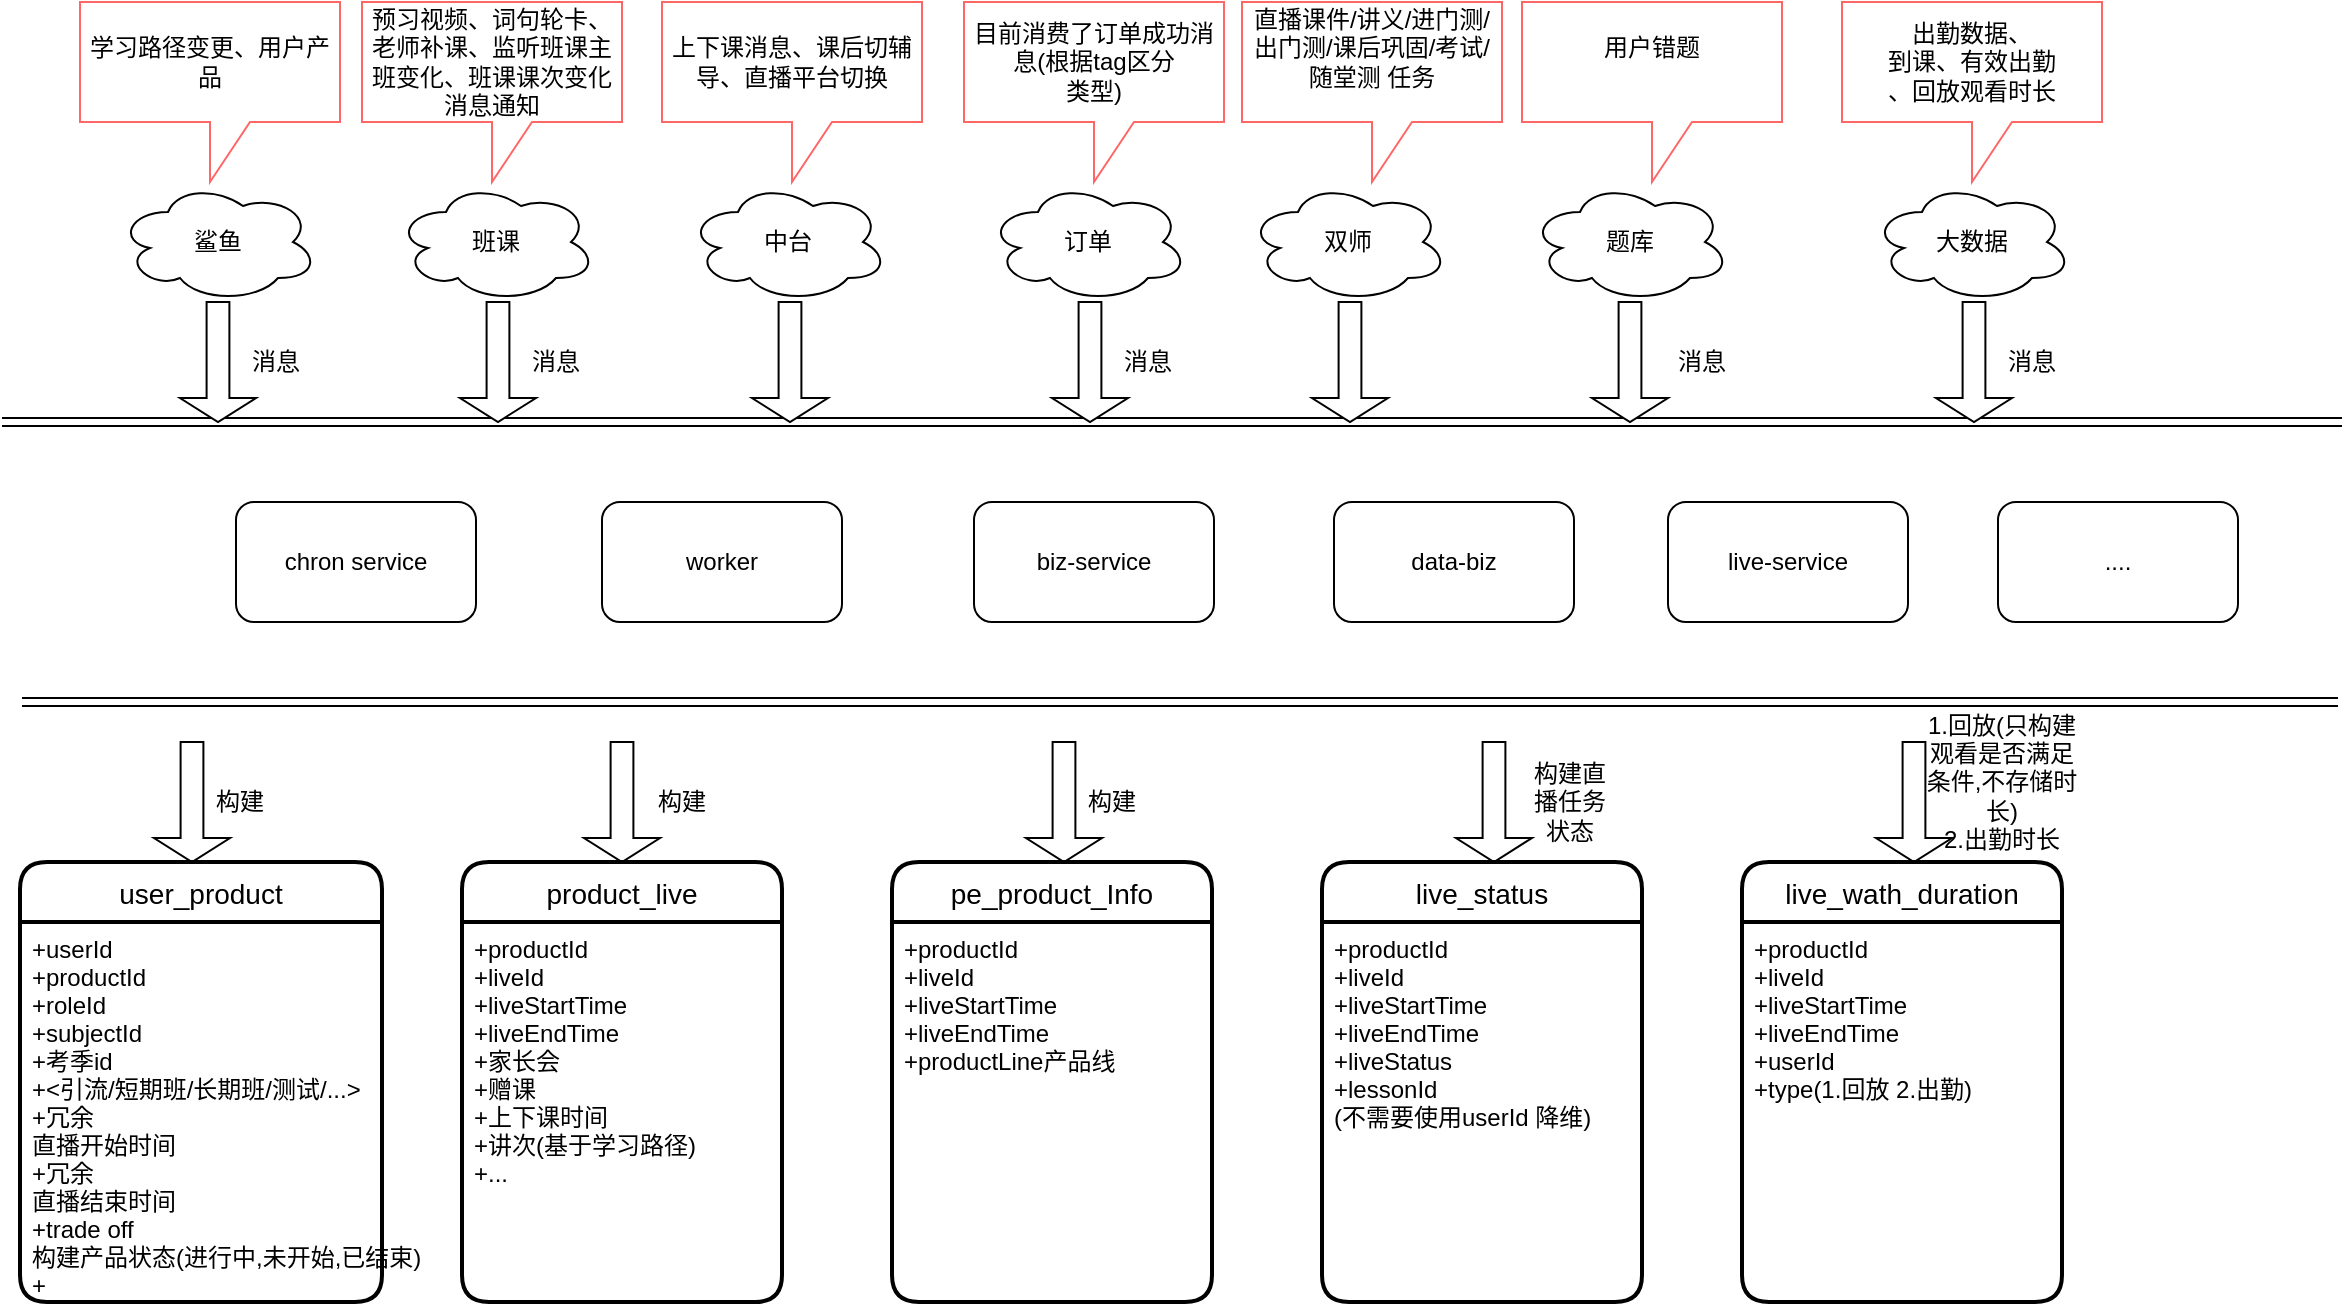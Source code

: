 <mxfile version="13.7.1" type="github"><diagram id="OJfU_61ZrNCylvfCMw03" name="Page-1"><mxGraphModel dx="1186" dy="542" grid="1" gridSize="10" guides="1" tooltips="1" connect="1" arrows="1" fold="1" page="1" pageScale="1" pageWidth="3300" pageHeight="4681" math="0" shadow="0"><root><mxCell id="0"/><mxCell id="1" parent="0"/><mxCell id="8aUG72FUFNIAJ1knr8W7-1" value="鲨鱼" style="ellipse;shape=cloud;whiteSpace=wrap;html=1;align=center;" vertex="1" parent="1"><mxGeometry x="288" y="510" width="100" height="60" as="geometry"/></mxCell><mxCell id="8aUG72FUFNIAJ1knr8W7-2" value="" style="shape=link;html=1;" edge="1" parent="1"><mxGeometry width="100" relative="1" as="geometry"><mxPoint x="230" y="630" as="sourcePoint"/><mxPoint x="1400" y="630" as="targetPoint"/></mxGeometry></mxCell><mxCell id="8aUG72FUFNIAJ1knr8W7-3" value="" style="shape=singleArrow;direction=south;whiteSpace=wrap;html=1;" vertex="1" parent="1"><mxGeometry x="319" y="570" width="38" height="60" as="geometry"/></mxCell><mxCell id="8aUG72FUFNIAJ1knr8W7-4" value="消息" style="text;html=1;strokeColor=none;fillColor=none;align=center;verticalAlign=middle;whiteSpace=wrap;rounded=0;" vertex="1" parent="1"><mxGeometry x="347" y="590" width="40" height="20" as="geometry"/></mxCell><mxCell id="8aUG72FUFNIAJ1knr8W7-5" value="班课" style="ellipse;shape=cloud;whiteSpace=wrap;html=1;align=center;" vertex="1" parent="1"><mxGeometry x="427" y="510" width="100" height="60" as="geometry"/></mxCell><mxCell id="8aUG72FUFNIAJ1knr8W7-6" value="" style="shape=singleArrow;direction=south;whiteSpace=wrap;html=1;" vertex="1" parent="1"><mxGeometry x="459" y="570" width="38" height="60" as="geometry"/></mxCell><mxCell id="8aUG72FUFNIAJ1knr8W7-7" value="消息" style="text;html=1;strokeColor=none;fillColor=none;align=center;verticalAlign=middle;whiteSpace=wrap;rounded=0;" vertex="1" parent="1"><mxGeometry x="487" y="590" width="40" height="20" as="geometry"/></mxCell><mxCell id="8aUG72FUFNIAJ1knr8W7-8" value="worker" style="rounded=1;whiteSpace=wrap;html=1;" vertex="1" parent="1"><mxGeometry x="530" y="670" width="120" height="60" as="geometry"/></mxCell><mxCell id="8aUG72FUFNIAJ1knr8W7-9" value="biz-service" style="rounded=1;whiteSpace=wrap;html=1;" vertex="1" parent="1"><mxGeometry x="716" y="670" width="120" height="60" as="geometry"/></mxCell><mxCell id="8aUG72FUFNIAJ1knr8W7-10" value="&lt;span&gt;data-biz&lt;/span&gt;" style="rounded=1;whiteSpace=wrap;html=1;" vertex="1" parent="1"><mxGeometry x="896" y="670" width="120" height="60" as="geometry"/></mxCell><mxCell id="8aUG72FUFNIAJ1knr8W7-11" value="中台" style="ellipse;shape=cloud;whiteSpace=wrap;html=1;align=center;" vertex="1" parent="1"><mxGeometry x="573" y="510" width="100" height="60" as="geometry"/></mxCell><mxCell id="8aUG72FUFNIAJ1knr8W7-12" value="" style="shape=singleArrow;direction=south;whiteSpace=wrap;html=1;" vertex="1" parent="1"><mxGeometry x="605" y="570" width="38" height="60" as="geometry"/></mxCell><mxCell id="8aUG72FUFNIAJ1knr8W7-13" value="订单" style="ellipse;shape=cloud;whiteSpace=wrap;html=1;align=center;" vertex="1" parent="1"><mxGeometry x="723" y="510" width="100" height="60" as="geometry"/></mxCell><mxCell id="8aUG72FUFNIAJ1knr8W7-14" value="" style="shape=singleArrow;direction=south;whiteSpace=wrap;html=1;" vertex="1" parent="1"><mxGeometry x="755" y="570" width="38" height="60" as="geometry"/></mxCell><mxCell id="8aUG72FUFNIAJ1knr8W7-15" value="消息" style="text;html=1;strokeColor=none;fillColor=none;align=center;verticalAlign=middle;whiteSpace=wrap;rounded=0;" vertex="1" parent="1"><mxGeometry x="783" y="590" width="40" height="20" as="geometry"/></mxCell><mxCell id="8aUG72FUFNIAJ1knr8W7-16" value="" style="shape=link;html=1;" edge="1" parent="1"><mxGeometry width="100" relative="1" as="geometry"><mxPoint x="240" y="770" as="sourcePoint"/><mxPoint x="1398" y="770" as="targetPoint"/></mxGeometry></mxCell><mxCell id="8aUG72FUFNIAJ1knr8W7-17" value="" style="shape=singleArrow;direction=south;whiteSpace=wrap;html=1;" vertex="1" parent="1"><mxGeometry x="306" y="790" width="38" height="60" as="geometry"/></mxCell><mxCell id="8aUG72FUFNIAJ1knr8W7-18" value="" style="shape=singleArrow;direction=south;whiteSpace=wrap;html=1;" vertex="1" parent="1"><mxGeometry x="521" y="790" width="38" height="60" as="geometry"/></mxCell><mxCell id="8aUG72FUFNIAJ1knr8W7-19" value="构建" style="text;html=1;strokeColor=none;fillColor=none;align=center;verticalAlign=middle;whiteSpace=wrap;rounded=0;" vertex="1" parent="1"><mxGeometry x="329" y="810" width="40" height="20" as="geometry"/></mxCell><mxCell id="8aUG72FUFNIAJ1knr8W7-20" value="构建" style="text;html=1;strokeColor=none;fillColor=none;align=center;verticalAlign=middle;whiteSpace=wrap;rounded=0;" vertex="1" parent="1"><mxGeometry x="550" y="810" width="40" height="20" as="geometry"/></mxCell><mxCell id="8aUG72FUFNIAJ1knr8W7-21" value="双师" style="ellipse;shape=cloud;whiteSpace=wrap;html=1;align=center;" vertex="1" parent="1"><mxGeometry x="853" y="510" width="100" height="60" as="geometry"/></mxCell><mxCell id="8aUG72FUFNIAJ1knr8W7-22" value="" style="shape=singleArrow;direction=south;whiteSpace=wrap;html=1;" vertex="1" parent="1"><mxGeometry x="885" y="570" width="38" height="60" as="geometry"/></mxCell><mxCell id="8aUG72FUFNIAJ1knr8W7-23" value="" style="shape=singleArrow;direction=south;whiteSpace=wrap;html=1;" vertex="1" parent="1"><mxGeometry x="742" y="790" width="38" height="60" as="geometry"/></mxCell><mxCell id="8aUG72FUFNIAJ1knr8W7-24" value="构建" style="text;html=1;strokeColor=none;fillColor=none;align=center;verticalAlign=middle;whiteSpace=wrap;rounded=0;" vertex="1" parent="1"><mxGeometry x="765" y="810" width="40" height="20" as="geometry"/></mxCell><mxCell id="8aUG72FUFNIAJ1knr8W7-25" value="" style="shape=singleArrow;direction=south;whiteSpace=wrap;html=1;" vertex="1" parent="1"><mxGeometry x="957" y="790" width="38" height="60" as="geometry"/></mxCell><mxCell id="8aUG72FUFNIAJ1knr8W7-26" value="构建直播任务状态" style="text;html=1;strokeColor=none;fillColor=none;align=center;verticalAlign=middle;whiteSpace=wrap;rounded=0;" vertex="1" parent="1"><mxGeometry x="994" y="810" width="40" height="20" as="geometry"/></mxCell><mxCell id="8aUG72FUFNIAJ1knr8W7-27" value="题库" style="ellipse;shape=cloud;whiteSpace=wrap;html=1;align=center;" vertex="1" parent="1"><mxGeometry x="994" y="510" width="100" height="60" as="geometry"/></mxCell><mxCell id="8aUG72FUFNIAJ1knr8W7-28" value="" style="shape=singleArrow;direction=south;whiteSpace=wrap;html=1;" vertex="1" parent="1"><mxGeometry x="1025" y="570" width="38" height="60" as="geometry"/></mxCell><mxCell id="8aUG72FUFNIAJ1knr8W7-29" value="消息" style="text;html=1;strokeColor=none;fillColor=none;align=center;verticalAlign=middle;whiteSpace=wrap;rounded=0;" vertex="1" parent="1"><mxGeometry x="1060" y="590" width="40" height="20" as="geometry"/></mxCell><mxCell id="8aUG72FUFNIAJ1knr8W7-30" value="user_product" style="swimlane;childLayout=stackLayout;horizontal=1;startSize=30;horizontalStack=0;rounded=1;fontSize=14;fontStyle=0;strokeWidth=2;resizeParent=0;resizeLast=1;shadow=0;dashed=0;align=center;" vertex="1" parent="1"><mxGeometry x="239" y="850" width="181" height="220" as="geometry"/></mxCell><mxCell id="8aUG72FUFNIAJ1knr8W7-31" value="+userId&#10;+productId&#10;+roleId&#10;+subjectId&#10;+考季id&#10;+&lt;引流/短期班/长期班/测试/...&gt;&#10;+冗余&#10;直播开始时间&#10;+冗余&#10;直播结束时间&#10;+trade off&#10;构建产品状态(进行中,未开始,已结束)&#10;+" style="align=left;strokeColor=none;fillColor=none;spacingLeft=4;fontSize=12;verticalAlign=top;resizable=0;rotatable=0;part=1;" vertex="1" parent="8aUG72FUFNIAJ1knr8W7-30"><mxGeometry y="30" width="181" height="190" as="geometry"/></mxCell><mxCell id="8aUG72FUFNIAJ1knr8W7-32" value="live_status" style="swimlane;childLayout=stackLayout;horizontal=1;startSize=30;horizontalStack=0;rounded=1;fontSize=14;fontStyle=0;strokeWidth=2;resizeParent=0;resizeLast=1;shadow=0;dashed=0;align=center;" vertex="1" parent="1"><mxGeometry x="890" y="850" width="160" height="220" as="geometry"/></mxCell><mxCell id="8aUG72FUFNIAJ1knr8W7-33" value="+productId&#10;+liveId&#10;+liveStartTime&#10;+liveEndTime&#10;+liveStatus&#10;+lessonId&#10;(不需要使用userId 降维)" style="align=left;strokeColor=none;fillColor=none;spacingLeft=4;fontSize=12;verticalAlign=top;resizable=0;rotatable=0;part=1;" vertex="1" parent="8aUG72FUFNIAJ1knr8W7-32"><mxGeometry y="30" width="160" height="190" as="geometry"/></mxCell><mxCell id="8aUG72FUFNIAJ1knr8W7-34" value="product_live" style="swimlane;childLayout=stackLayout;horizontal=1;startSize=30;horizontalStack=0;rounded=1;fontSize=14;fontStyle=0;strokeWidth=2;resizeParent=0;resizeLast=1;shadow=0;dashed=0;align=center;" vertex="1" parent="1"><mxGeometry x="460" y="850" width="160" height="220" as="geometry"/></mxCell><mxCell id="8aUG72FUFNIAJ1knr8W7-35" value="+productId&#10;+liveId&#10;+liveStartTime&#10;+liveEndTime&#10;+家长会&#10;+赠课&#10;+上下课时间&#10;+讲次(基于学习路径)&#10;+..." style="align=left;strokeColor=none;fillColor=none;spacingLeft=4;fontSize=12;verticalAlign=top;resizable=0;rotatable=0;part=1;" vertex="1" parent="8aUG72FUFNIAJ1knr8W7-34"><mxGeometry y="30" width="160" height="190" as="geometry"/></mxCell><mxCell id="8aUG72FUFNIAJ1knr8W7-36" value="pe_product_Info" style="swimlane;childLayout=stackLayout;horizontal=1;startSize=30;horizontalStack=0;rounded=1;fontSize=14;fontStyle=0;strokeWidth=2;resizeParent=0;resizeLast=1;shadow=0;dashed=0;align=center;" vertex="1" parent="1"><mxGeometry x="675" y="850" width="160" height="220" as="geometry"/></mxCell><mxCell id="8aUG72FUFNIAJ1knr8W7-37" value="+productId&#10;+liveId&#10;+liveStartTime&#10;+liveEndTime&#10;+productLine产品线" style="align=left;strokeColor=none;fillColor=none;spacingLeft=4;fontSize=12;verticalAlign=top;resizable=0;rotatable=0;part=1;" vertex="1" parent="8aUG72FUFNIAJ1knr8W7-36"><mxGeometry y="30" width="160" height="190" as="geometry"/></mxCell><mxCell id="8aUG72FUFNIAJ1knr8W7-38" value="" style="shape=singleArrow;direction=south;whiteSpace=wrap;html=1;" vertex="1" parent="1"><mxGeometry x="1167" y="790" width="38" height="60" as="geometry"/></mxCell><mxCell id="8aUG72FUFNIAJ1knr8W7-39" value="1.回放(只构建观看是否满足条件,不存储时长)&lt;br&gt;2.出勤时长" style="text;html=1;strokeColor=none;fillColor=none;align=center;verticalAlign=middle;whiteSpace=wrap;rounded=0;" vertex="1" parent="1"><mxGeometry x="1190" y="800" width="80" height="20" as="geometry"/></mxCell><mxCell id="8aUG72FUFNIAJ1knr8W7-40" value="live_wath_duration" style="swimlane;childLayout=stackLayout;horizontal=1;startSize=30;horizontalStack=0;rounded=1;fontSize=14;fontStyle=0;strokeWidth=2;resizeParent=0;resizeLast=1;shadow=0;dashed=0;align=center;" vertex="1" parent="1"><mxGeometry x="1100" y="850" width="160" height="220" as="geometry"/></mxCell><mxCell id="8aUG72FUFNIAJ1knr8W7-41" value="+productId&#10;+liveId&#10;+liveStartTime&#10;+liveEndTime&#10;+userId&#10;+type(1.回放 2.出勤)" style="align=left;strokeColor=none;fillColor=none;spacingLeft=4;fontSize=12;verticalAlign=top;resizable=0;rotatable=0;part=1;" vertex="1" parent="8aUG72FUFNIAJ1knr8W7-40"><mxGeometry y="30" width="160" height="190" as="geometry"/></mxCell><mxCell id="8aUG72FUFNIAJ1knr8W7-42" value="&lt;div&gt;直播课件/&lt;span&gt;讲义/进门测/出门测/课后巩固/考试/随堂测 任务&lt;/span&gt;&lt;/div&gt;&lt;div&gt;&lt;br&gt;&lt;/div&gt;" style="shape=callout;whiteSpace=wrap;html=1;perimeter=calloutPerimeter;strokeColor=#FF6666;" vertex="1" parent="1"><mxGeometry x="850" y="420" width="130" height="90" as="geometry"/></mxCell><mxCell id="8aUG72FUFNIAJ1knr8W7-43" value="目前消费了订单成功消息(根据tag区分&lt;br&gt;类型)" style="shape=callout;whiteSpace=wrap;html=1;perimeter=calloutPerimeter;strokeColor=#FF6666;" vertex="1" parent="1"><mxGeometry x="711" y="420" width="130" height="90" as="geometry"/></mxCell><mxCell id="8aUG72FUFNIAJ1knr8W7-44" value="上下课消息、课后切辅导、直播平台切换" style="shape=callout;whiteSpace=wrap;html=1;perimeter=calloutPerimeter;strokeColor=#FF6666;" vertex="1" parent="1"><mxGeometry x="560" y="420" width="130" height="90" as="geometry"/></mxCell><mxCell id="8aUG72FUFNIAJ1knr8W7-45" value="预习视频、词句轮卡、老师补课、监听班课主班变化、班课课次变化消息通知" style="shape=callout;whiteSpace=wrap;html=1;perimeter=calloutPerimeter;strokeColor=#FF6666;" vertex="1" parent="1"><mxGeometry x="410" y="420" width="130" height="90" as="geometry"/></mxCell><mxCell id="8aUG72FUFNIAJ1knr8W7-46" value="学习路径变更、用户产品" style="shape=callout;whiteSpace=wrap;html=1;perimeter=calloutPerimeter;strokeColor=#FF6666;" vertex="1" parent="1"><mxGeometry x="269" y="420" width="130" height="90" as="geometry"/></mxCell><mxCell id="8aUG72FUFNIAJ1knr8W7-47" value="&lt;div&gt;用户错题&lt;/div&gt;&lt;div&gt;&lt;br&gt;&lt;/div&gt;" style="shape=callout;whiteSpace=wrap;html=1;perimeter=calloutPerimeter;strokeColor=#FF6666;" vertex="1" parent="1"><mxGeometry x="990" y="420" width="130" height="90" as="geometry"/></mxCell><mxCell id="8aUG72FUFNIAJ1knr8W7-48" value="&lt;div&gt;出勤数据、&lt;/div&gt;&lt;div&gt;到课、有效出勤&lt;/div&gt;、回放观看时长" style="shape=callout;whiteSpace=wrap;html=1;perimeter=calloutPerimeter;strokeColor=#FF6666;" vertex="1" parent="1"><mxGeometry x="1150" y="420" width="130" height="90" as="geometry"/></mxCell><mxCell id="8aUG72FUFNIAJ1knr8W7-49" value="大数据" style="ellipse;shape=cloud;whiteSpace=wrap;html=1;align=center;" vertex="1" parent="1"><mxGeometry x="1165" y="510" width="100" height="60" as="geometry"/></mxCell><mxCell id="8aUG72FUFNIAJ1knr8W7-50" value="" style="shape=singleArrow;direction=south;whiteSpace=wrap;html=1;" vertex="1" parent="1"><mxGeometry x="1197" y="570" width="38" height="60" as="geometry"/></mxCell><mxCell id="8aUG72FUFNIAJ1knr8W7-51" value="消息" style="text;html=1;strokeColor=none;fillColor=none;align=center;verticalAlign=middle;whiteSpace=wrap;rounded=0;" vertex="1" parent="1"><mxGeometry x="1225" y="590" width="40" height="20" as="geometry"/></mxCell><mxCell id="8aUG72FUFNIAJ1knr8W7-52" value="live-service" style="rounded=1;whiteSpace=wrap;html=1;" vertex="1" parent="1"><mxGeometry x="1063" y="670" width="120" height="60" as="geometry"/></mxCell><mxCell id="8aUG72FUFNIAJ1knr8W7-53" value="...." style="rounded=1;whiteSpace=wrap;html=1;" vertex="1" parent="1"><mxGeometry x="1228" y="670" width="120" height="60" as="geometry"/></mxCell><mxCell id="8aUG72FUFNIAJ1knr8W7-54" value="chron service" style="rounded=1;whiteSpace=wrap;html=1;" vertex="1" parent="1"><mxGeometry x="347" y="670" width="120" height="60" as="geometry"/></mxCell><mxCell id="8aUG72FUFNIAJ1knr8W7-57" style="edgeStyle=orthogonalEdgeStyle;rounded=0;orthogonalLoop=1;jettySize=auto;html=1;exitX=0.5;exitY=1;exitDx=0;exitDy=0;" edge="1" parent="1" source="8aUG72FUFNIAJ1knr8W7-26" target="8aUG72FUFNIAJ1knr8W7-26"><mxGeometry relative="1" as="geometry"/></mxCell></root></mxGraphModel></diagram></mxfile>